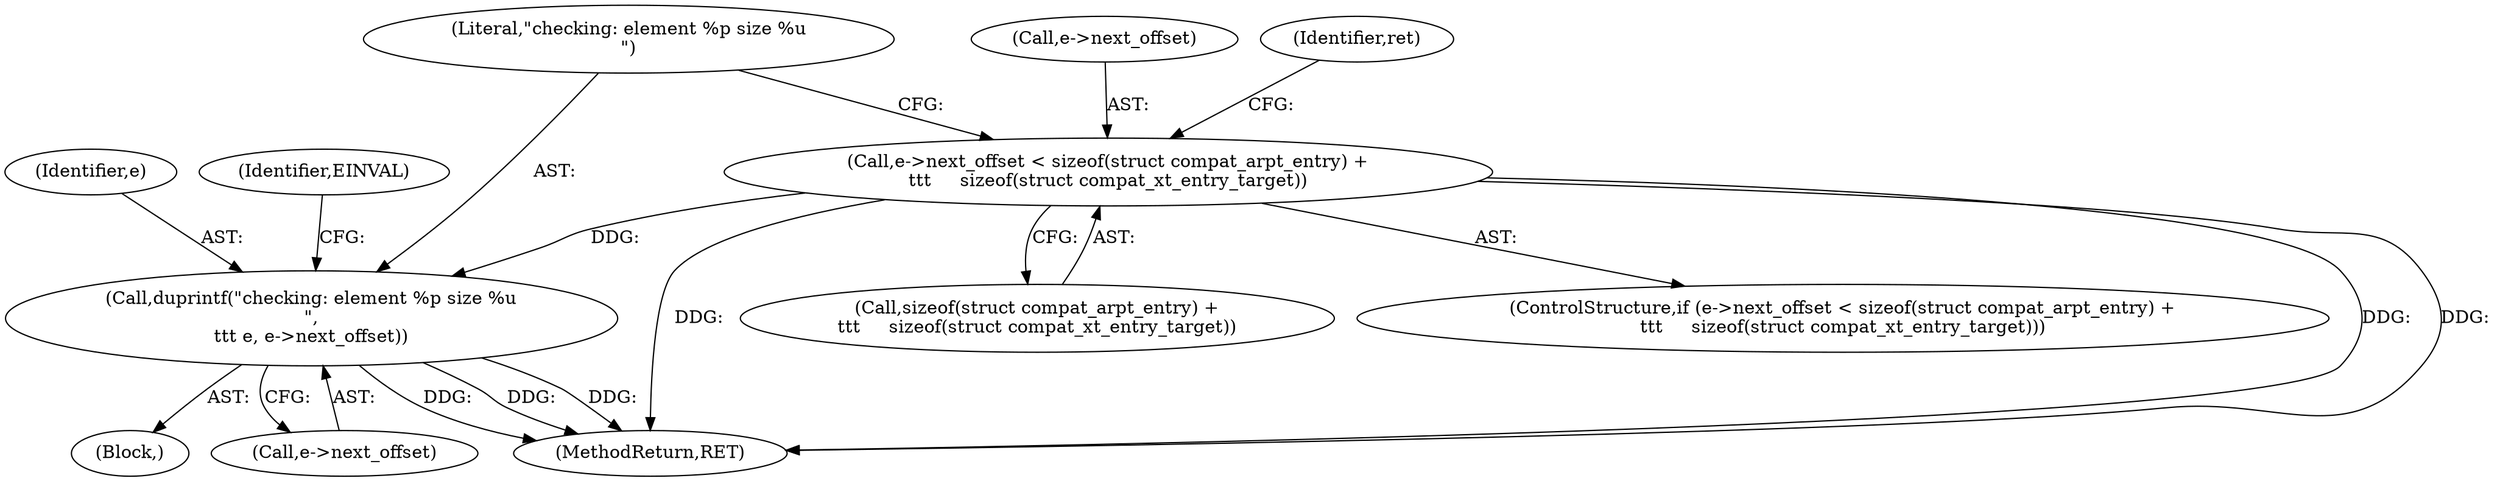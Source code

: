 digraph "0_linux_6e94e0cfb0887e4013b3b930fa6ab1fe6bb6ba91@API" {
"1000131" [label="(Call,e->next_offset < sizeof(struct compat_arpt_entry) +\n\t\t\t     sizeof(struct compat_xt_entry_target))"];
"1000141" [label="(Call,duprintf(\"checking: element %p size %u\n\",\n\t\t\t e, e->next_offset))"];
"1000143" [label="(Identifier,e)"];
"1000131" [label="(Call,e->next_offset < sizeof(struct compat_arpt_entry) +\n\t\t\t     sizeof(struct compat_xt_entry_target))"];
"1000141" [label="(Call,duprintf(\"checking: element %p size %u\n\",\n\t\t\t e, e->next_offset))"];
"1000321" [label="(MethodReturn,RET)"];
"1000132" [label="(Call,e->next_offset)"];
"1000151" [label="(Identifier,ret)"];
"1000140" [label="(Block,)"];
"1000149" [label="(Identifier,EINVAL)"];
"1000142" [label="(Literal,\"checking: element %p size %u\n\")"];
"1000135" [label="(Call,sizeof(struct compat_arpt_entry) +\n\t\t\t     sizeof(struct compat_xt_entry_target))"];
"1000144" [label="(Call,e->next_offset)"];
"1000130" [label="(ControlStructure,if (e->next_offset < sizeof(struct compat_arpt_entry) +\n\t\t\t     sizeof(struct compat_xt_entry_target)))"];
"1000131" -> "1000130"  [label="AST: "];
"1000131" -> "1000135"  [label="CFG: "];
"1000132" -> "1000131"  [label="AST: "];
"1000135" -> "1000131"  [label="AST: "];
"1000142" -> "1000131"  [label="CFG: "];
"1000151" -> "1000131"  [label="CFG: "];
"1000131" -> "1000321"  [label="DDG: "];
"1000131" -> "1000321"  [label="DDG: "];
"1000131" -> "1000321"  [label="DDG: "];
"1000131" -> "1000141"  [label="DDG: "];
"1000141" -> "1000140"  [label="AST: "];
"1000141" -> "1000144"  [label="CFG: "];
"1000142" -> "1000141"  [label="AST: "];
"1000143" -> "1000141"  [label="AST: "];
"1000144" -> "1000141"  [label="AST: "];
"1000149" -> "1000141"  [label="CFG: "];
"1000141" -> "1000321"  [label="DDG: "];
"1000141" -> "1000321"  [label="DDG: "];
"1000141" -> "1000321"  [label="DDG: "];
}
